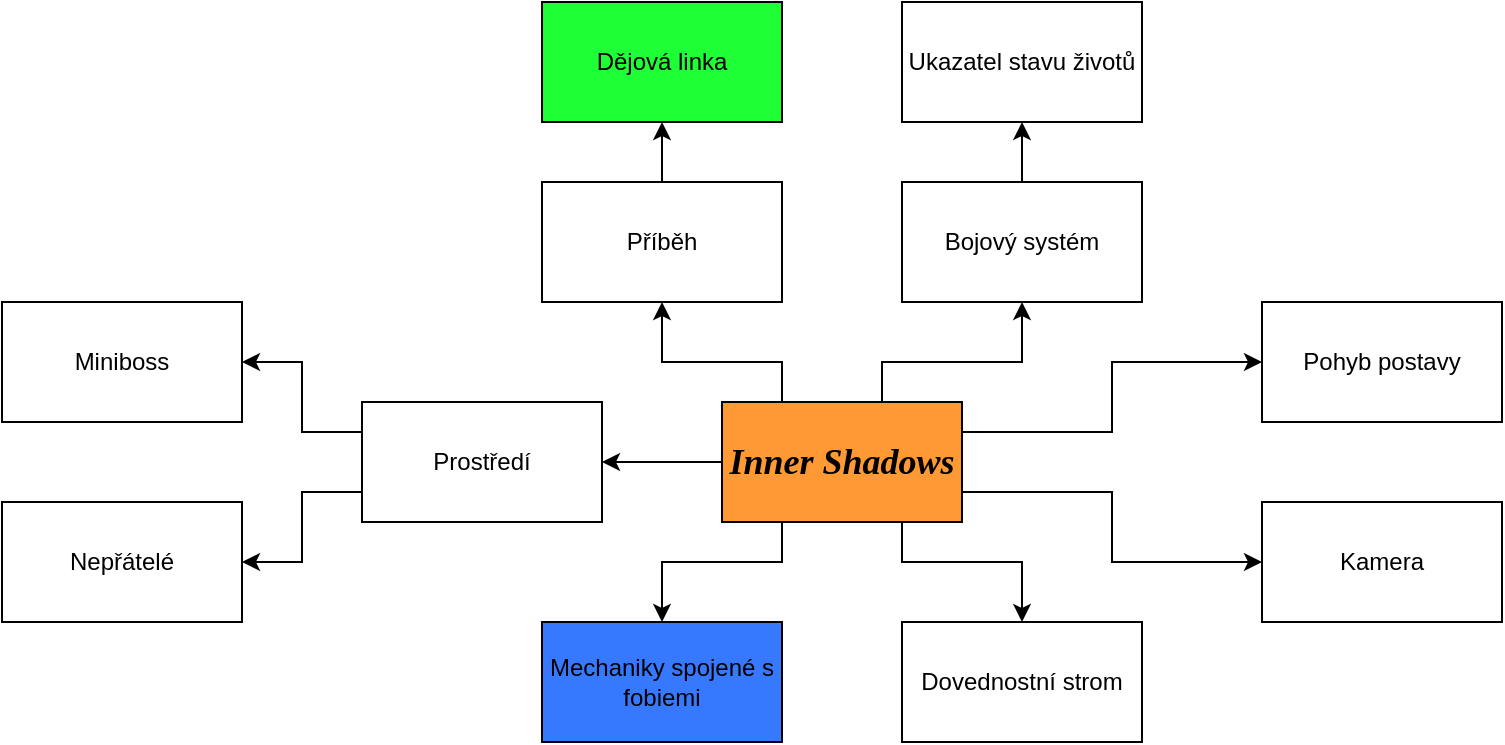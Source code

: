 <mxfile version="24.2.5" type="device">
  <diagram name="Stránka-1" id="MLeJqScTI_KYKoAGsEYJ">
    <mxGraphModel dx="2314" dy="1132" grid="1" gridSize="10" guides="1" tooltips="1" connect="1" arrows="1" fold="1" page="1" pageScale="1" pageWidth="850" pageHeight="1100" math="0" shadow="0">
      <root>
        <mxCell id="0" />
        <mxCell id="1" parent="0" />
        <mxCell id="bwVD4fZZ-03ds_QMKwTW-23" style="edgeStyle=orthogonalEdgeStyle;rounded=0;orthogonalLoop=1;jettySize=auto;html=1;exitX=0.75;exitY=1;exitDx=0;exitDy=0;entryX=0.5;entryY=0;entryDx=0;entryDy=0;" parent="1" source="bwVD4fZZ-03ds_QMKwTW-1" target="bwVD4fZZ-03ds_QMKwTW-2" edge="1">
          <mxGeometry relative="1" as="geometry">
            <Array as="points">
              <mxPoint x="460" y="340" />
              <mxPoint x="520" y="340" />
            </Array>
          </mxGeometry>
        </mxCell>
        <mxCell id="bwVD4fZZ-03ds_QMKwTW-25" style="edgeStyle=orthogonalEdgeStyle;rounded=0;orthogonalLoop=1;jettySize=auto;html=1;exitX=0.25;exitY=1;exitDx=0;exitDy=0;entryX=0.5;entryY=0;entryDx=0;entryDy=0;" parent="1" source="bwVD4fZZ-03ds_QMKwTW-1" target="bwVD4fZZ-03ds_QMKwTW-24" edge="1">
          <mxGeometry relative="1" as="geometry">
            <Array as="points">
              <mxPoint x="400" y="340" />
              <mxPoint x="340" y="340" />
            </Array>
          </mxGeometry>
        </mxCell>
        <mxCell id="bwVD4fZZ-03ds_QMKwTW-32" style="edgeStyle=orthogonalEdgeStyle;rounded=0;orthogonalLoop=1;jettySize=auto;html=1;exitX=0.75;exitY=0;exitDx=0;exitDy=0;entryX=0.5;entryY=1;entryDx=0;entryDy=0;" parent="1" source="bwVD4fZZ-03ds_QMKwTW-1" target="bwVD4fZZ-03ds_QMKwTW-28" edge="1">
          <mxGeometry relative="1" as="geometry">
            <Array as="points">
              <mxPoint x="450" y="260" />
              <mxPoint x="450" y="240" />
              <mxPoint x="520" y="240" />
            </Array>
          </mxGeometry>
        </mxCell>
        <mxCell id="bwVD4fZZ-03ds_QMKwTW-36" style="edgeStyle=orthogonalEdgeStyle;rounded=0;orthogonalLoop=1;jettySize=auto;html=1;exitX=0.25;exitY=0;exitDx=0;exitDy=0;entryX=0.5;entryY=1;entryDx=0;entryDy=0;" parent="1" source="bwVD4fZZ-03ds_QMKwTW-1" target="bwVD4fZZ-03ds_QMKwTW-34" edge="1">
          <mxGeometry relative="1" as="geometry">
            <Array as="points">
              <mxPoint x="400" y="240" />
              <mxPoint x="340" y="240" />
            </Array>
          </mxGeometry>
        </mxCell>
        <mxCell id="bwVD4fZZ-03ds_QMKwTW-39" style="edgeStyle=orthogonalEdgeStyle;rounded=0;orthogonalLoop=1;jettySize=auto;html=1;exitX=1;exitY=0.25;exitDx=0;exitDy=0;entryX=0;entryY=0.5;entryDx=0;entryDy=0;" parent="1" source="bwVD4fZZ-03ds_QMKwTW-1" target="bwVD4fZZ-03ds_QMKwTW-8" edge="1">
          <mxGeometry relative="1" as="geometry" />
        </mxCell>
        <mxCell id="bwVD4fZZ-03ds_QMKwTW-40" style="edgeStyle=orthogonalEdgeStyle;rounded=0;orthogonalLoop=1;jettySize=auto;html=1;exitX=1;exitY=0.75;exitDx=0;exitDy=0;entryX=0;entryY=0.5;entryDx=0;entryDy=0;" parent="1" source="bwVD4fZZ-03ds_QMKwTW-1" target="bwVD4fZZ-03ds_QMKwTW-9" edge="1">
          <mxGeometry relative="1" as="geometry" />
        </mxCell>
        <mxCell id="bwVD4fZZ-03ds_QMKwTW-41" style="edgeStyle=orthogonalEdgeStyle;rounded=0;orthogonalLoop=1;jettySize=auto;html=1;exitX=0;exitY=0.5;exitDx=0;exitDy=0;entryX=1;entryY=0.5;entryDx=0;entryDy=0;" parent="1" source="bwVD4fZZ-03ds_QMKwTW-1" target="bwVD4fZZ-03ds_QMKwTW-5" edge="1">
          <mxGeometry relative="1" as="geometry" />
        </mxCell>
        <mxCell id="bwVD4fZZ-03ds_QMKwTW-1" value="&lt;h3&gt;&lt;font style=&quot;font-size: 18px;&quot; face=&quot;Times New Roman&quot;&gt;&lt;i style=&quot;&quot;&gt;Inner Shadows&lt;/i&gt;&lt;/font&gt;&lt;/h3&gt;" style="rounded=0;whiteSpace=wrap;html=1;fillColor=#FF9933;" parent="1" vertex="1">
          <mxGeometry x="370" y="260" width="120" height="60" as="geometry" />
        </mxCell>
        <mxCell id="bwVD4fZZ-03ds_QMKwTW-2" value="Dovednostní strom" style="rounded=0;whiteSpace=wrap;html=1;" parent="1" vertex="1">
          <mxGeometry x="460" y="370" width="120" height="60" as="geometry" />
        </mxCell>
        <mxCell id="bwVD4fZZ-03ds_QMKwTW-43" style="edgeStyle=orthogonalEdgeStyle;rounded=0;orthogonalLoop=1;jettySize=auto;html=1;exitX=0;exitY=0.75;exitDx=0;exitDy=0;entryX=1;entryY=0.5;entryDx=0;entryDy=0;" parent="1" source="bwVD4fZZ-03ds_QMKwTW-5" target="bwVD4fZZ-03ds_QMKwTW-22" edge="1">
          <mxGeometry relative="1" as="geometry">
            <Array as="points">
              <mxPoint x="160" y="305" />
              <mxPoint x="160" y="340" />
            </Array>
          </mxGeometry>
        </mxCell>
        <mxCell id="bwVD4fZZ-03ds_QMKwTW-44" style="edgeStyle=orthogonalEdgeStyle;rounded=0;orthogonalLoop=1;jettySize=auto;html=1;exitX=0;exitY=0.25;exitDx=0;exitDy=0;entryX=1;entryY=0.5;entryDx=0;entryDy=0;" parent="1" source="bwVD4fZZ-03ds_QMKwTW-5" target="bwVD4fZZ-03ds_QMKwTW-21" edge="1">
          <mxGeometry relative="1" as="geometry" />
        </mxCell>
        <mxCell id="bwVD4fZZ-03ds_QMKwTW-5" value="Prostředí" style="rounded=0;whiteSpace=wrap;html=1;" parent="1" vertex="1">
          <mxGeometry x="190" y="260" width="120" height="60" as="geometry" />
        </mxCell>
        <mxCell id="bwVD4fZZ-03ds_QMKwTW-8" value="Pohyb postavy" style="rounded=0;whiteSpace=wrap;html=1;" parent="1" vertex="1">
          <mxGeometry x="640" y="210" width="120" height="60" as="geometry" />
        </mxCell>
        <mxCell id="bwVD4fZZ-03ds_QMKwTW-9" value="Kamera" style="rounded=0;whiteSpace=wrap;html=1;" parent="1" vertex="1">
          <mxGeometry x="640" y="310" width="120" height="60" as="geometry" />
        </mxCell>
        <mxCell id="bwVD4fZZ-03ds_QMKwTW-21" value="Miniboss" style="rounded=0;whiteSpace=wrap;html=1;" parent="1" vertex="1">
          <mxGeometry x="10" y="210" width="120" height="60" as="geometry" />
        </mxCell>
        <mxCell id="bwVD4fZZ-03ds_QMKwTW-22" value="Nepřátelé" style="rounded=0;whiteSpace=wrap;html=1;" parent="1" vertex="1">
          <mxGeometry x="10" y="310" width="120" height="60" as="geometry" />
        </mxCell>
        <mxCell id="bwVD4fZZ-03ds_QMKwTW-24" value="Mechaniky spojené s fobiemi" style="rounded=0;whiteSpace=wrap;html=1;fillColor=#3679FF;" parent="1" vertex="1">
          <mxGeometry x="280" y="370" width="120" height="60" as="geometry" />
        </mxCell>
        <mxCell id="bwVD4fZZ-03ds_QMKwTW-31" style="edgeStyle=orthogonalEdgeStyle;rounded=0;orthogonalLoop=1;jettySize=auto;html=1;entryX=0.5;entryY=1;entryDx=0;entryDy=0;" parent="1" source="bwVD4fZZ-03ds_QMKwTW-28" target="bwVD4fZZ-03ds_QMKwTW-30" edge="1">
          <mxGeometry relative="1" as="geometry" />
        </mxCell>
        <mxCell id="bwVD4fZZ-03ds_QMKwTW-28" value="Bojový systém" style="rounded=0;whiteSpace=wrap;html=1;" parent="1" vertex="1">
          <mxGeometry x="460" y="150" width="120" height="60" as="geometry" />
        </mxCell>
        <mxCell id="bwVD4fZZ-03ds_QMKwTW-30" value="Ukazatel stavu životů" style="rounded=0;whiteSpace=wrap;html=1;" parent="1" vertex="1">
          <mxGeometry x="460" y="60" width="120" height="60" as="geometry" />
        </mxCell>
        <mxCell id="bwVD4fZZ-03ds_QMKwTW-38" style="edgeStyle=orthogonalEdgeStyle;rounded=0;orthogonalLoop=1;jettySize=auto;html=1;entryX=0.5;entryY=1;entryDx=0;entryDy=0;" parent="1" source="bwVD4fZZ-03ds_QMKwTW-34" target="bwVD4fZZ-03ds_QMKwTW-37" edge="1">
          <mxGeometry relative="1" as="geometry" />
        </mxCell>
        <mxCell id="bwVD4fZZ-03ds_QMKwTW-34" value="Příběh" style="rounded=0;whiteSpace=wrap;html=1;" parent="1" vertex="1">
          <mxGeometry x="280" y="150" width="120" height="60" as="geometry" />
        </mxCell>
        <mxCell id="bwVD4fZZ-03ds_QMKwTW-37" value="Dějová linka" style="rounded=0;whiteSpace=wrap;html=1;fillColor=#1FFF35;" parent="1" vertex="1">
          <mxGeometry x="280" y="60" width="120" height="60" as="geometry" />
        </mxCell>
      </root>
    </mxGraphModel>
  </diagram>
</mxfile>
